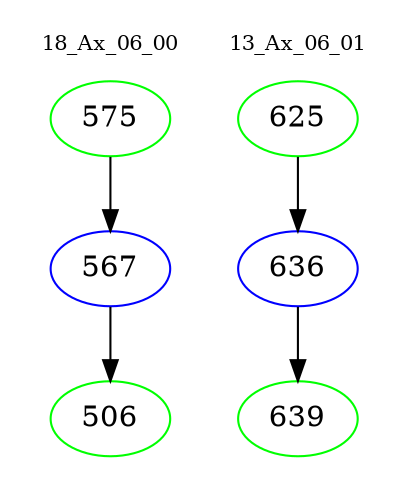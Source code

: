 digraph{
subgraph cluster_0 {
color = white
label = "18_Ax_06_00";
fontsize=10;
T0_575 [label="575", color="green"]
T0_575 -> T0_567 [color="black"]
T0_567 [label="567", color="blue"]
T0_567 -> T0_506 [color="black"]
T0_506 [label="506", color="green"]
}
subgraph cluster_1 {
color = white
label = "13_Ax_06_01";
fontsize=10;
T1_625 [label="625", color="green"]
T1_625 -> T1_636 [color="black"]
T1_636 [label="636", color="blue"]
T1_636 -> T1_639 [color="black"]
T1_639 [label="639", color="green"]
}
}
